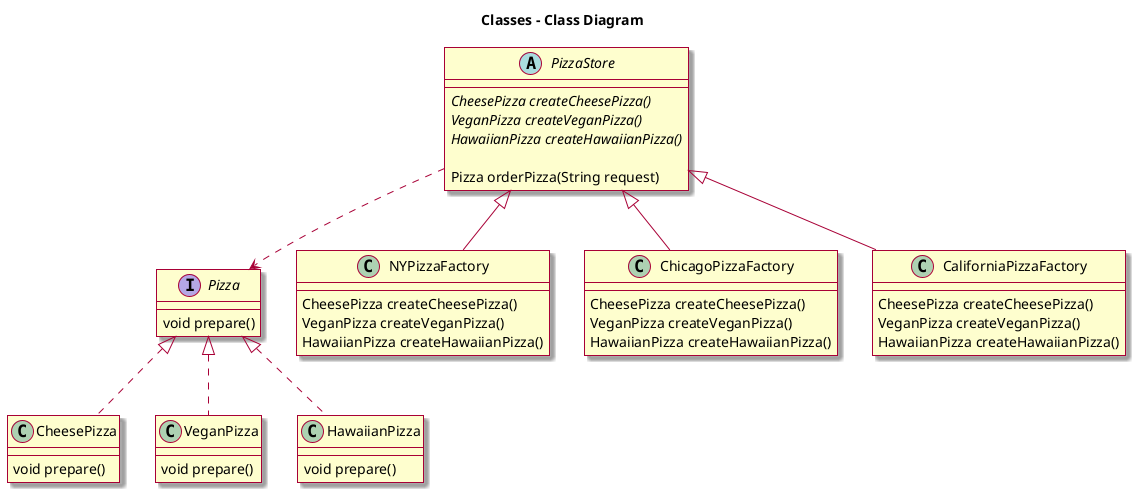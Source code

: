 @startuml class

skin rose

title Classes - Class Diagram


abstract class PizzaStore {
  {abstract} CheesePizza createCheesePizza()
  {abstract} VeganPizza createVeganPizza()
  {abstract} HawaiianPizza createHawaiianPizza()
  
  Pizza orderPizza(String request)
  
}

PizzaStore ..> Pizza

class NYPizzaFactory extends PizzaStore {
  CheesePizza createCheesePizza()
  VeganPizza createVeganPizza()
  HawaiianPizza createHawaiianPizza()
}

class ChicagoPizzaFactory extends PizzaStore {
  CheesePizza createCheesePizza()
  VeganPizza createVeganPizza()
  HawaiianPizza createHawaiianPizza()
}

class CaliforniaPizzaFactory extends PizzaStore {
  CheesePizza createCheesePizza()
  VeganPizza createVeganPizza()
  HawaiianPizza createHawaiianPizza()
}

interface Pizza {
  void prepare()
}

class CheesePizza implements Pizza {
  void prepare()
}
class VeganPizza implements Pizza {
  void prepare()
}
class HawaiianPizza implements Pizza {
  void prepare()
}

@enduml